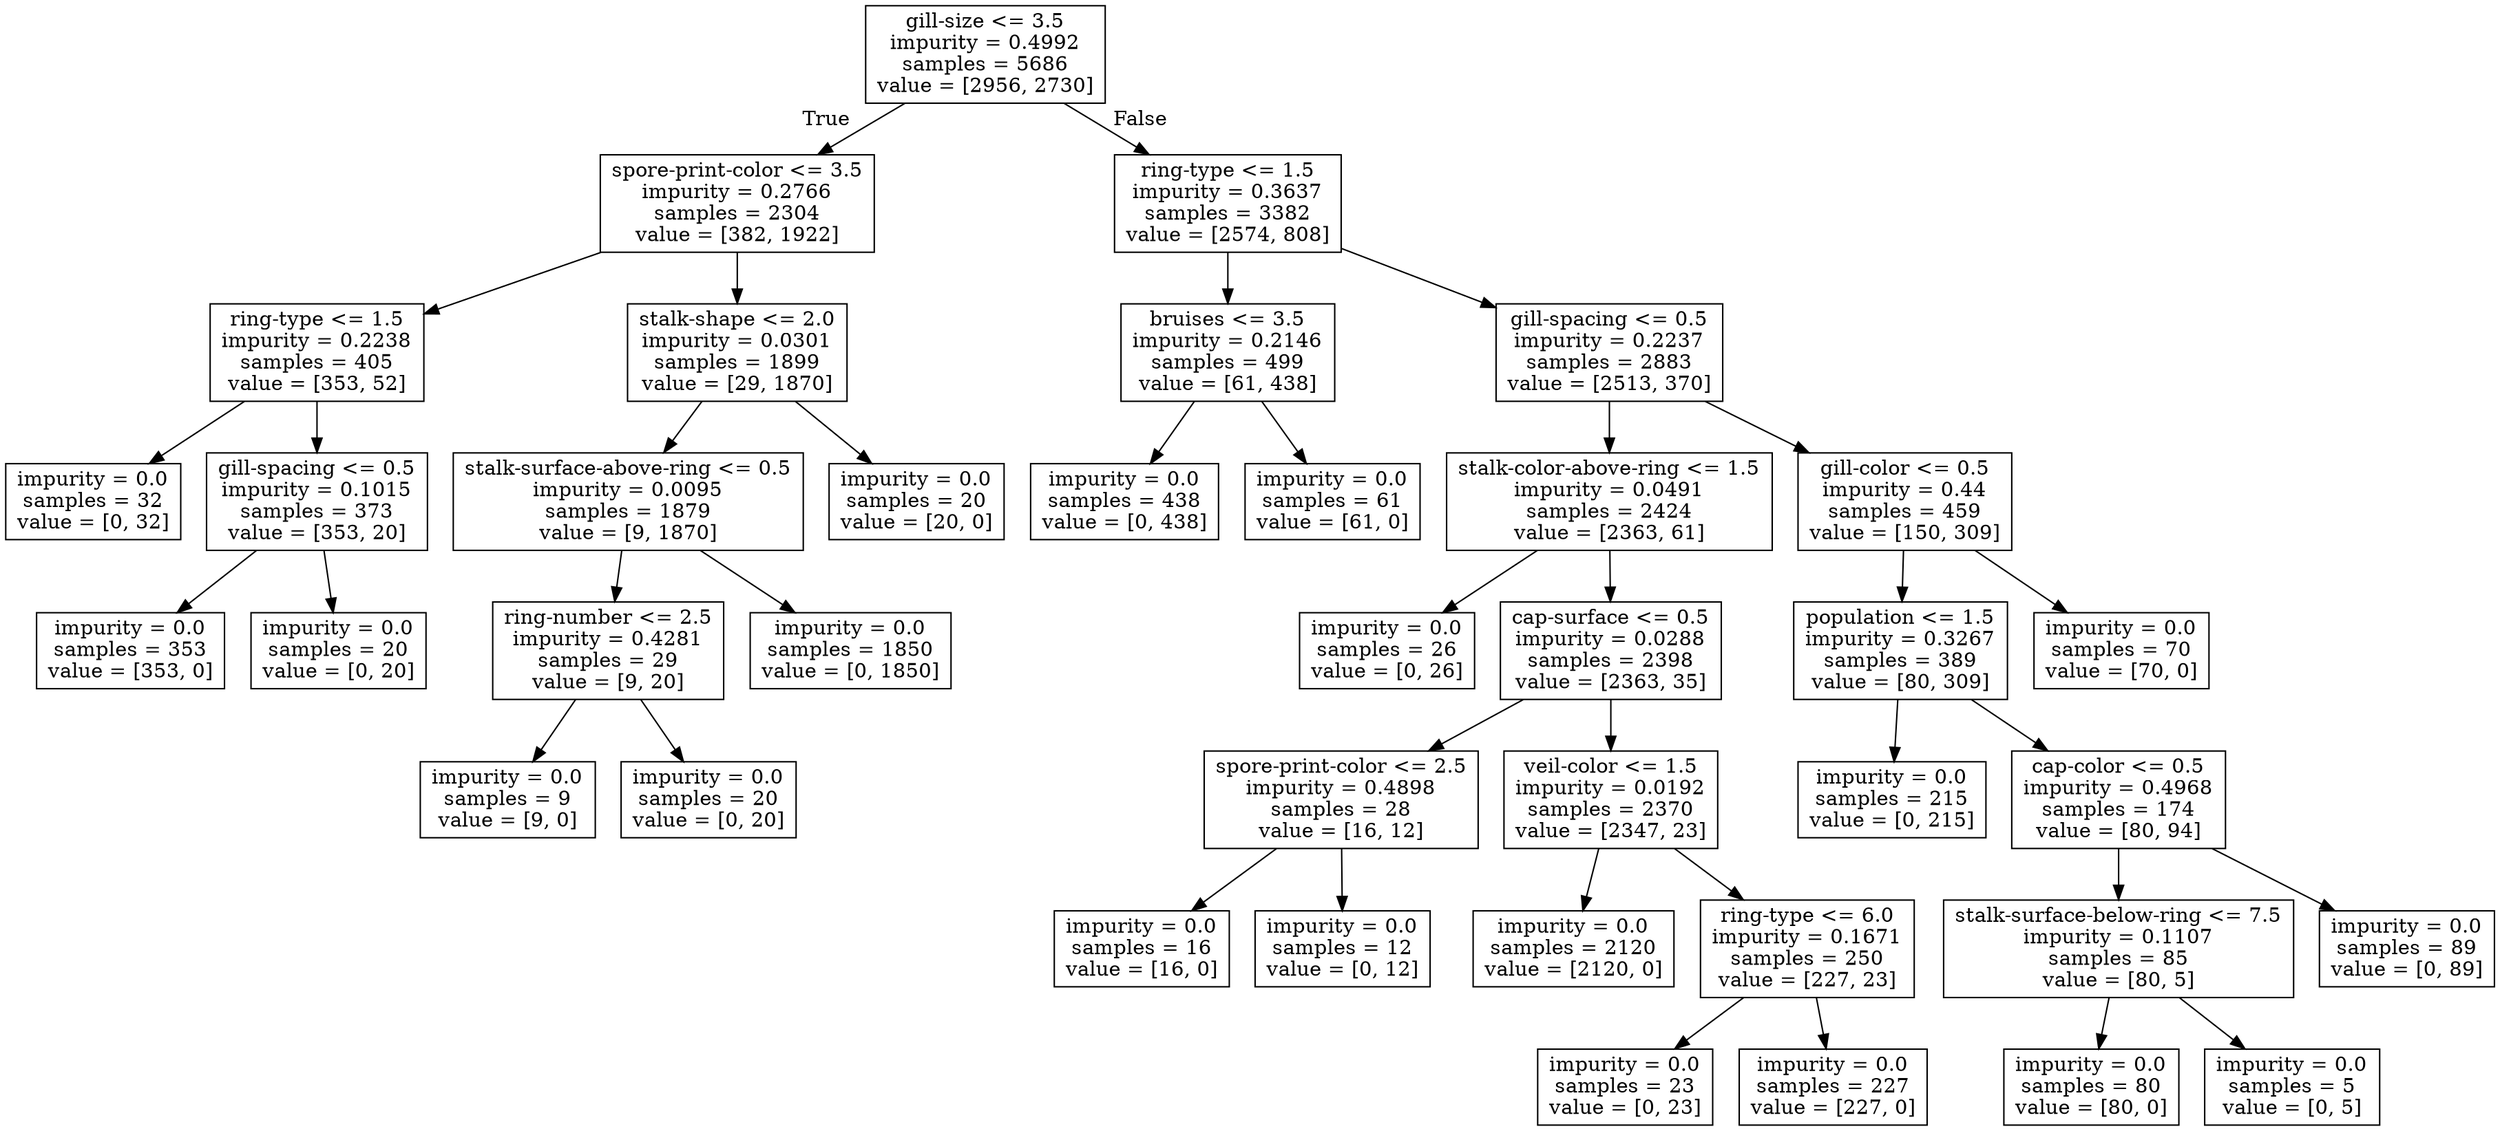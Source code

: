 digraph Tree {
node [shape=box] ;
0 [label="gill-size <= 3.5\nimpurity = 0.4992\nsamples = 5686\nvalue = [2956, 2730]"] ;
1 [label="spore-print-color <= 3.5\nimpurity = 0.2766\nsamples = 2304\nvalue = [382, 1922]"] ;
0 -> 1 [labeldistance=2.5, labelangle=45, headlabel="True"] ;
2 [label="ring-type <= 1.5\nimpurity = 0.2238\nsamples = 405\nvalue = [353, 52]"] ;
1 -> 2 ;
3 [label="impurity = 0.0\nsamples = 32\nvalue = [0, 32]"] ;
2 -> 3 ;
4 [label="gill-spacing <= 0.5\nimpurity = 0.1015\nsamples = 373\nvalue = [353, 20]"] ;
2 -> 4 ;
5 [label="impurity = 0.0\nsamples = 353\nvalue = [353, 0]"] ;
4 -> 5 ;
6 [label="impurity = 0.0\nsamples = 20\nvalue = [0, 20]"] ;
4 -> 6 ;
7 [label="stalk-shape <= 2.0\nimpurity = 0.0301\nsamples = 1899\nvalue = [29, 1870]"] ;
1 -> 7 ;
8 [label="stalk-surface-above-ring <= 0.5\nimpurity = 0.0095\nsamples = 1879\nvalue = [9, 1870]"] ;
7 -> 8 ;
9 [label="ring-number <= 2.5\nimpurity = 0.4281\nsamples = 29\nvalue = [9, 20]"] ;
8 -> 9 ;
10 [label="impurity = 0.0\nsamples = 9\nvalue = [9, 0]"] ;
9 -> 10 ;
11 [label="impurity = 0.0\nsamples = 20\nvalue = [0, 20]"] ;
9 -> 11 ;
12 [label="impurity = 0.0\nsamples = 1850\nvalue = [0, 1850]"] ;
8 -> 12 ;
13 [label="impurity = 0.0\nsamples = 20\nvalue = [20, 0]"] ;
7 -> 13 ;
14 [label="ring-type <= 1.5\nimpurity = 0.3637\nsamples = 3382\nvalue = [2574, 808]"] ;
0 -> 14 [labeldistance=2.5, labelangle=-45, headlabel="False"] ;
15 [label="bruises <= 3.5\nimpurity = 0.2146\nsamples = 499\nvalue = [61, 438]"] ;
14 -> 15 ;
16 [label="impurity = 0.0\nsamples = 438\nvalue = [0, 438]"] ;
15 -> 16 ;
17 [label="impurity = 0.0\nsamples = 61\nvalue = [61, 0]"] ;
15 -> 17 ;
18 [label="gill-spacing <= 0.5\nimpurity = 0.2237\nsamples = 2883\nvalue = [2513, 370]"] ;
14 -> 18 ;
19 [label="stalk-color-above-ring <= 1.5\nimpurity = 0.0491\nsamples = 2424\nvalue = [2363, 61]"] ;
18 -> 19 ;
20 [label="impurity = 0.0\nsamples = 26\nvalue = [0, 26]"] ;
19 -> 20 ;
21 [label="cap-surface <= 0.5\nimpurity = 0.0288\nsamples = 2398\nvalue = [2363, 35]"] ;
19 -> 21 ;
22 [label="spore-print-color <= 2.5\nimpurity = 0.4898\nsamples = 28\nvalue = [16, 12]"] ;
21 -> 22 ;
23 [label="impurity = 0.0\nsamples = 16\nvalue = [16, 0]"] ;
22 -> 23 ;
24 [label="impurity = 0.0\nsamples = 12\nvalue = [0, 12]"] ;
22 -> 24 ;
25 [label="veil-color <= 1.5\nimpurity = 0.0192\nsamples = 2370\nvalue = [2347, 23]"] ;
21 -> 25 ;
26 [label="impurity = 0.0\nsamples = 2120\nvalue = [2120, 0]"] ;
25 -> 26 ;
27 [label="ring-type <= 6.0\nimpurity = 0.1671\nsamples = 250\nvalue = [227, 23]"] ;
25 -> 27 ;
28 [label="impurity = 0.0\nsamples = 23\nvalue = [0, 23]"] ;
27 -> 28 ;
29 [label="impurity = 0.0\nsamples = 227\nvalue = [227, 0]"] ;
27 -> 29 ;
30 [label="gill-color <= 0.5\nimpurity = 0.44\nsamples = 459\nvalue = [150, 309]"] ;
18 -> 30 ;
31 [label="population <= 1.5\nimpurity = 0.3267\nsamples = 389\nvalue = [80, 309]"] ;
30 -> 31 ;
32 [label="impurity = 0.0\nsamples = 215\nvalue = [0, 215]"] ;
31 -> 32 ;
33 [label="cap-color <= 0.5\nimpurity = 0.4968\nsamples = 174\nvalue = [80, 94]"] ;
31 -> 33 ;
34 [label="stalk-surface-below-ring <= 7.5\nimpurity = 0.1107\nsamples = 85\nvalue = [80, 5]"] ;
33 -> 34 ;
35 [label="impurity = 0.0\nsamples = 80\nvalue = [80, 0]"] ;
34 -> 35 ;
36 [label="impurity = 0.0\nsamples = 5\nvalue = [0, 5]"] ;
34 -> 36 ;
37 [label="impurity = 0.0\nsamples = 89\nvalue = [0, 89]"] ;
33 -> 37 ;
38 [label="impurity = 0.0\nsamples = 70\nvalue = [70, 0]"] ;
30 -> 38 ;
}
